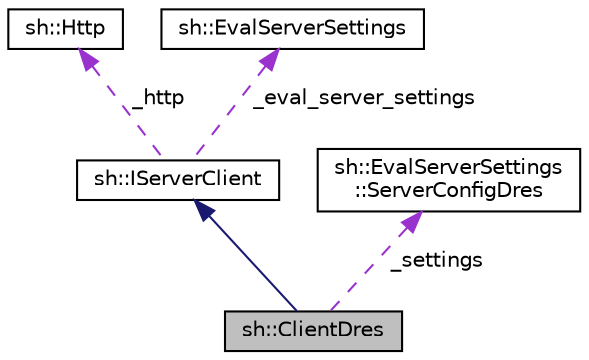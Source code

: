 digraph "sh::ClientDres"
{
 // LATEX_PDF_SIZE
  edge [fontname="Helvetica",fontsize="10",labelfontname="Helvetica",labelfontsize="10"];
  node [fontname="Helvetica",fontsize="10",shape=record];
  Node1 [label="sh::ClientDres",height=0.2,width=0.4,color="black", fillcolor="grey75", style="filled", fontcolor="black",tooltip="Specific DRES server implementation."];
  Node2 -> Node1 [dir="back",color="midnightblue",fontsize="10",style="solid",fontname="Helvetica"];
  Node2 [label="sh::IServerClient",height=0.2,width=0.4,color="black", fillcolor="white", style="filled",URL="$classsh_1_1_i_server_client.html",tooltip="Unified interface for all remote evaluation servers."];
  Node3 -> Node2 [dir="back",color="darkorchid3",fontsize="10",style="dashed",label=" _http" ,fontname="Helvetica"];
  Node3 [label="sh::Http",height=0.2,width=0.4,color="black", fillcolor="white", style="filled",URL="$classsh_1_1_http.html",tooltip=" "];
  Node4 -> Node2 [dir="back",color="darkorchid3",fontsize="10",style="dashed",label=" _eval_server_settings" ,fontname="Helvetica"];
  Node4 [label="sh::EvalServerSettings",height=0.2,width=0.4,color="black", fillcolor="white", style="filled",URL="$structsh_1_1_eval_server_settings.html",tooltip=" "];
  Node5 -> Node1 [dir="back",color="darkorchid3",fontsize="10",style="dashed",label=" _settings" ,fontname="Helvetica"];
  Node5 [label="sh::EvalServerSettings\l::ServerConfigDres",height=0.2,width=0.4,color="black", fillcolor="white", style="filled",URL="$structsh_1_1_eval_server_settings_1_1_server_config_dres.html",tooltip="Config for submitting to the DRES server."];
}
